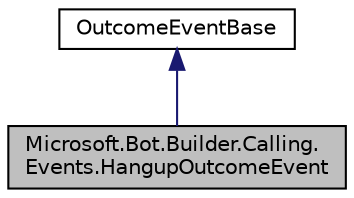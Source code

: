 digraph "Microsoft.Bot.Builder.Calling.Events.HangupOutcomeEvent"
{
  edge [fontname="Helvetica",fontsize="10",labelfontname="Helvetica",labelfontsize="10"];
  node [fontname="Helvetica",fontsize="10",shape=record];
  Node1 [label="Microsoft.Bot.Builder.Calling.\lEvents.HangupOutcomeEvent",height=0.2,width=0.4,color="black", fillcolor="grey75", style="filled", fontcolor="black"];
  Node2 -> Node1 [dir="back",color="midnightblue",fontsize="10",style="solid",fontname="Helvetica"];
  Node2 [label="OutcomeEventBase",height=0.2,width=0.4,color="black", fillcolor="white", style="filled",URL="$d3/d8e/class_microsoft_1_1_bot_1_1_builder_1_1_calling_1_1_events_1_1_outcome_event_base.html"];
}
